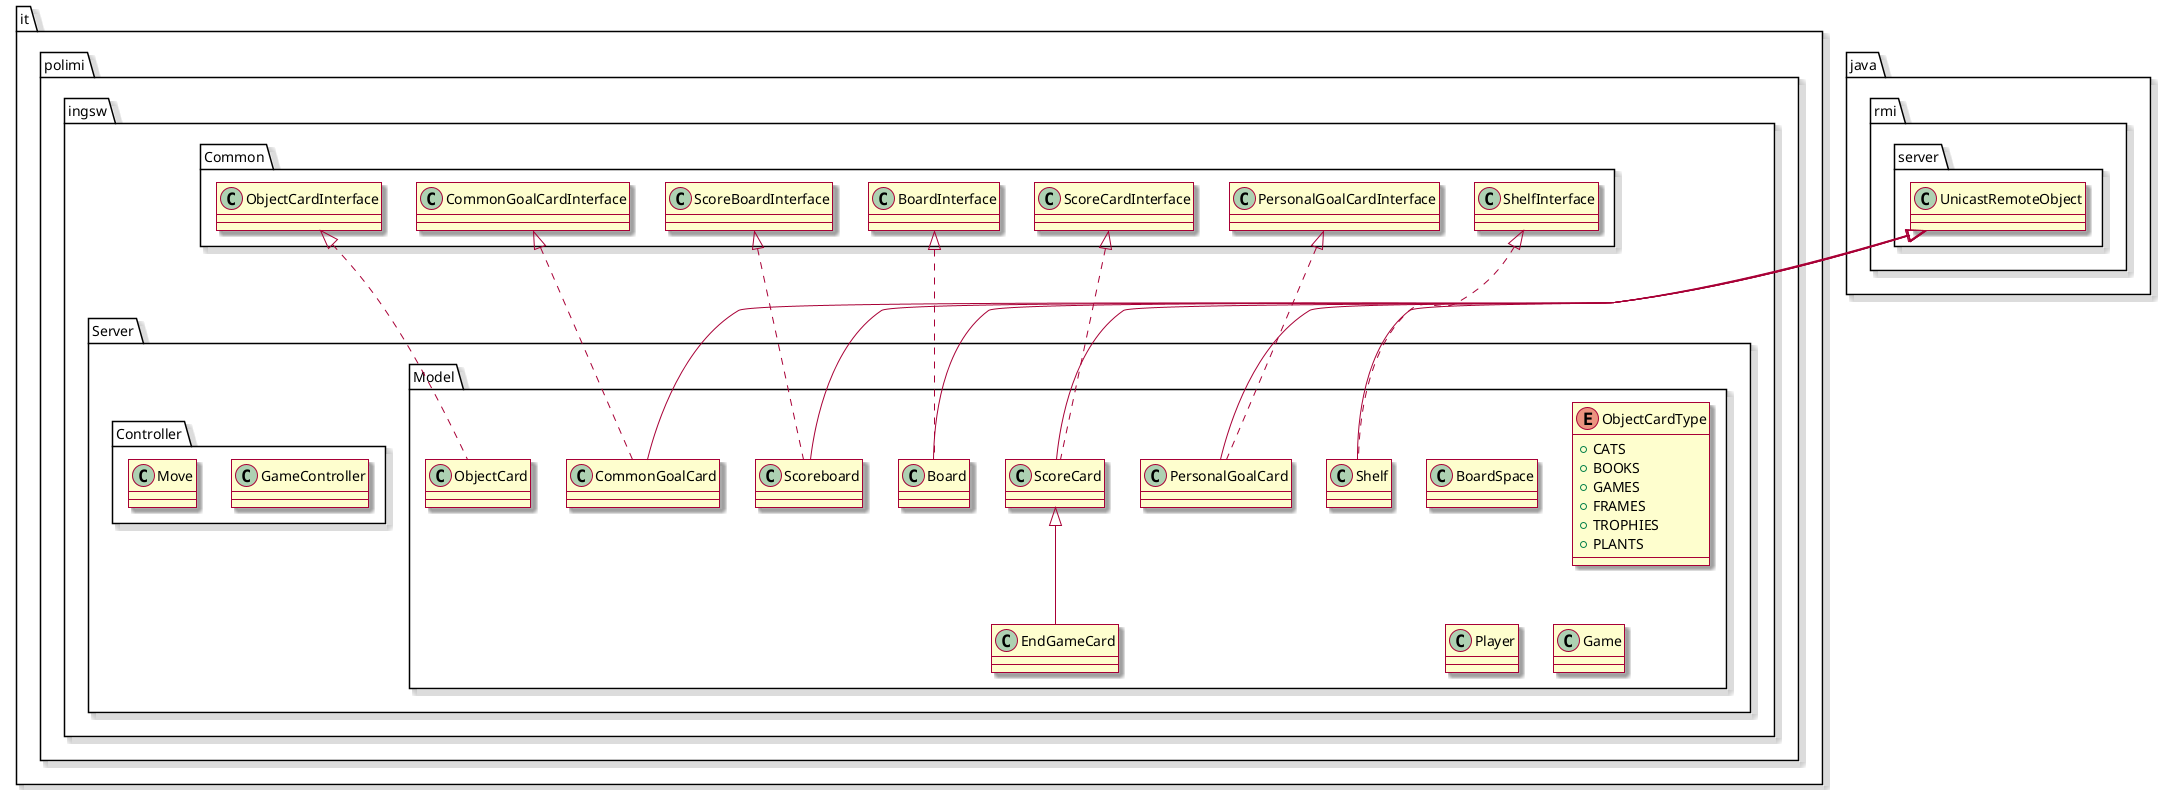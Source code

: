 @startuml

' generated via PlantUML Web Server: http://www.plantuml.com/plantuml/

' "yellow" theme
skin rose

class it.polimi.ingsw.Server.Model.PersonalGoalCard {
}
class it.polimi.ingsw.Server.Model.ObjectCard {
}
class it.polimi.ingsw.Server.Model.ScoreCard {
}
class it.polimi.ingsw.Server.Model.Board {
}
class it.polimi.ingsw.Server.Model.BoardSpace {
}
class it.polimi.ingsw.Server.Controller.GameController {
}
class it.polimi.ingsw.Server.Model.Scoreboard {
}
class it.polimi.ingsw.Server.Model.CommonGoalCard {
}
class it.polimi.ingsw.Server.Model.EndGameCard {
}
class it.polimi.ingsw.Server.Model.Shelf {
}
enum it.polimi.ingsw.Server.Model.ObjectCardType {
+  CATS
+  BOOKS
+  GAMES
+  FRAMES
+  TROPHIES
+  PLANTS
}
class it.polimi.ingsw.Server.Model.Player {
}
class it.polimi.ingsw.Server.Model.Game {
}
class it.polimi.ingsw.Server.Controller.Move {
}


it.polimi.ingsw.Common.PersonalGoalCardInterface <|.. it.polimi.ingsw.Server.Model.PersonalGoalCard
java.rmi.server.UnicastRemoteObject <|-- it.polimi.ingsw.Server.Model.PersonalGoalCard
it.polimi.ingsw.Common.ObjectCardInterface <|.. it.polimi.ingsw.Server.Model.ObjectCard
it.polimi.ingsw.Common.ScoreCardInterface <|.. it.polimi.ingsw.Server.Model.ScoreCard
java.rmi.server.UnicastRemoteObject <|-- it.polimi.ingsw.Server.Model.ScoreCard
it.polimi.ingsw.Common.BoardInterface <|.. it.polimi.ingsw.Server.Model.Board
java.rmi.server.UnicastRemoteObject <|-- it.polimi.ingsw.Server.Model.Board
it.polimi.ingsw.Common.ScoreBoardInterface <|.. it.polimi.ingsw.Server.Model.Scoreboard
java.rmi.server.UnicastRemoteObject <|-- it.polimi.ingsw.Server.Model.Scoreboard
it.polimi.ingsw.Common.CommonGoalCardInterface <|.. it.polimi.ingsw.Server.Model.CommonGoalCard
java.rmi.server.UnicastRemoteObject <|-- it.polimi.ingsw.Server.Model.CommonGoalCard
it.polimi.ingsw.Server.Model.ScoreCard <|-- it.polimi.ingsw.Server.Model.EndGameCard
it.polimi.ingsw.Common.ShelfInterface <|.. it.polimi.ingsw.Server.Model.Shelf
java.rmi.server.UnicastRemoteObject <|-- it.polimi.ingsw.Server.Model.Shelf
@enduml
